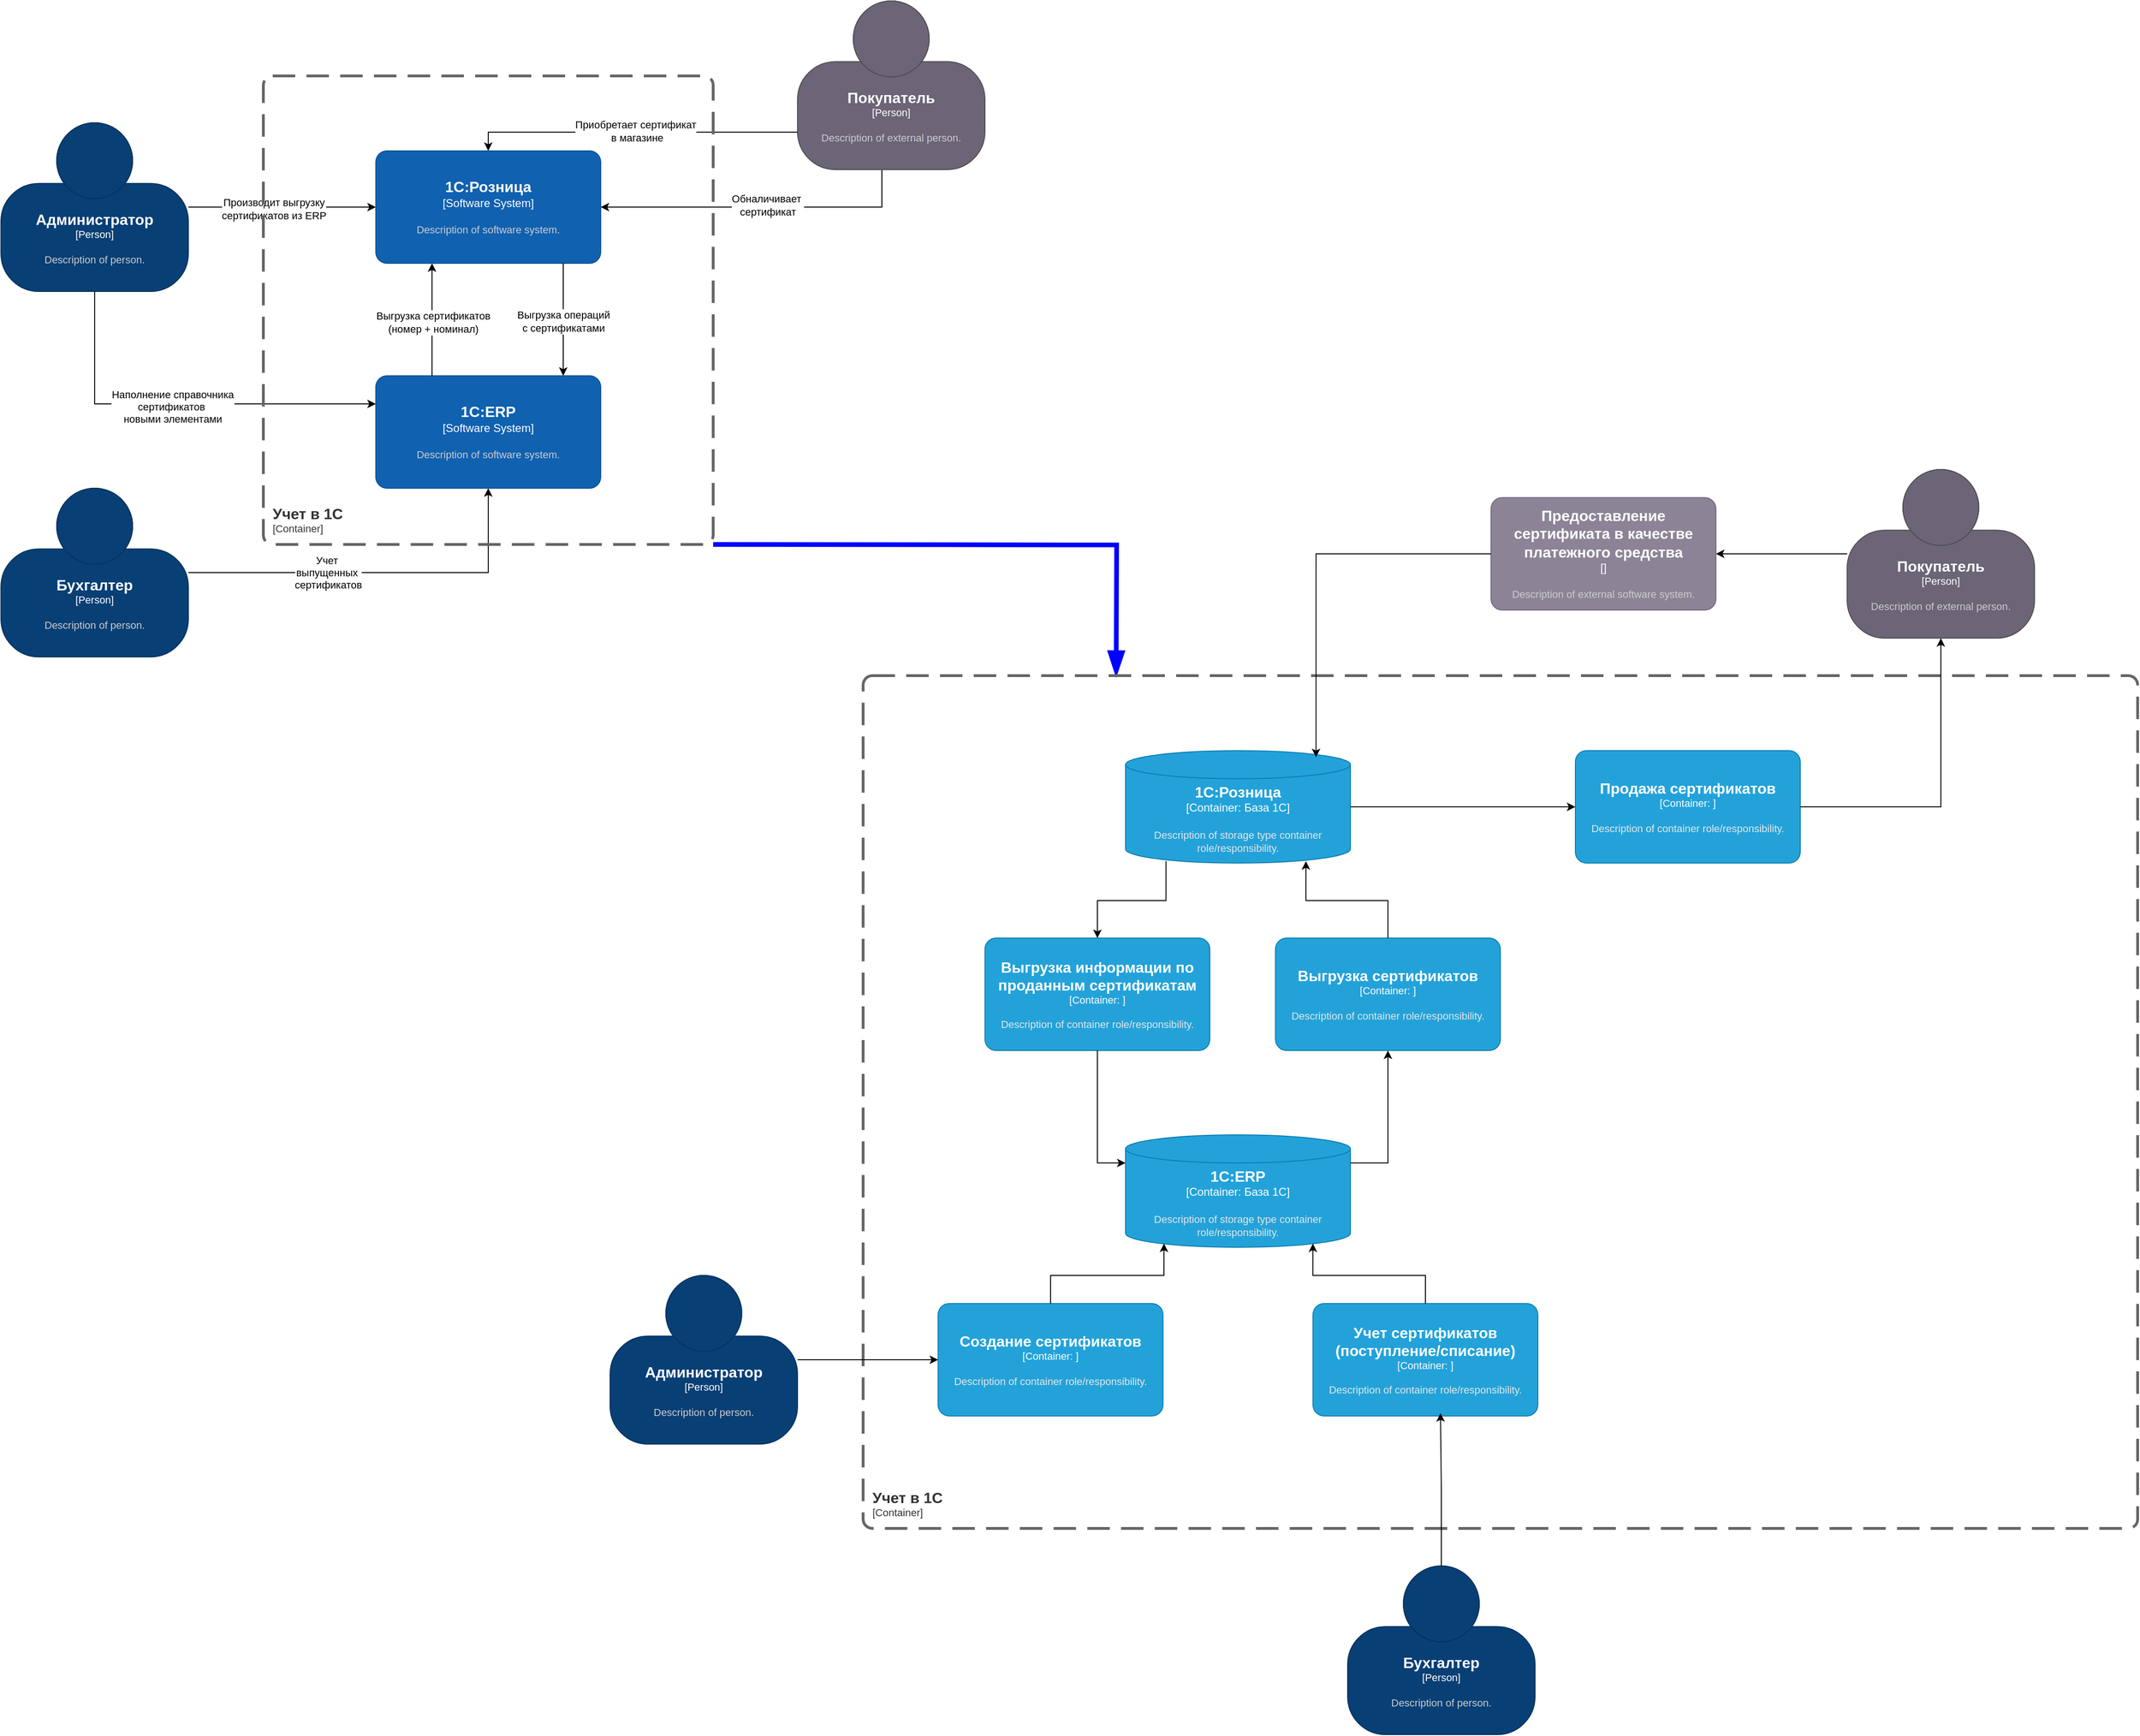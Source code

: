 <mxfile version="24.8.1">
  <diagram name="Страница — 1" id="Q_DUr8fWAKRmk2IDHI9I">
    <mxGraphModel dx="5284" dy="5393" grid="1" gridSize="10" guides="1" tooltips="1" connect="1" arrows="1" fold="1" page="1" pageScale="1" pageWidth="2339" pageHeight="3300" math="0" shadow="0">
      <root>
        <mxCell id="0" />
        <mxCell id="1" parent="0" />
        <mxCell id="X-m_Ey2xuM-SRaYZccoQ-12" style="edgeStyle=orthogonalEdgeStyle;rounded=0;orthogonalLoop=1;jettySize=auto;html=1;" edge="1" parent="1" source="X-m_Ey2xuM-SRaYZccoQ-3" target="X-m_Ey2xuM-SRaYZccoQ-6">
          <mxGeometry relative="1" as="geometry" />
        </mxCell>
        <mxCell id="X-m_Ey2xuM-SRaYZccoQ-13" value="Производит выгрузку&lt;div&gt;сертификатов из ERP&lt;/div&gt;" style="edgeLabel;html=1;align=center;verticalAlign=middle;resizable=0;points=[];" vertex="1" connectable="0" parent="X-m_Ey2xuM-SRaYZccoQ-12">
          <mxGeometry x="-0.09" y="-2" relative="1" as="geometry">
            <mxPoint as="offset" />
          </mxGeometry>
        </mxCell>
        <object placeholders="1" c4Name="Администратор" c4Type="Person" c4Description="Description of person." label="&lt;font style=&quot;font-size: 16px&quot;&gt;&lt;b&gt;%c4Name%&lt;/b&gt;&lt;/font&gt;&lt;div&gt;[%c4Type%]&lt;/div&gt;&lt;br&gt;&lt;div&gt;&lt;font style=&quot;font-size: 11px&quot;&gt;&lt;font color=&quot;#cccccc&quot;&gt;%c4Description%&lt;/font&gt;&lt;/div&gt;" id="X-m_Ey2xuM-SRaYZccoQ-3">
          <mxCell style="html=1;fontSize=11;dashed=0;whiteSpace=wrap;fillColor=#083F75;strokeColor=#06315C;fontColor=#ffffff;shape=mxgraph.c4.person2;align=center;metaEdit=1;points=[[0.5,0,0],[1,0.5,0],[1,0.75,0],[0.75,1,0],[0.5,1,0],[0.25,1,0],[0,0.75,0],[0,0.5,0]];resizable=0;" vertex="1" parent="1">
            <mxGeometry x="40" y="90" width="200" height="180" as="geometry" />
          </mxCell>
        </object>
        <mxCell id="X-m_Ey2xuM-SRaYZccoQ-14" style="edgeStyle=orthogonalEdgeStyle;rounded=0;orthogonalLoop=1;jettySize=auto;html=1;" edge="1" parent="1" source="X-m_Ey2xuM-SRaYZccoQ-4" target="X-m_Ey2xuM-SRaYZccoQ-7">
          <mxGeometry relative="1" as="geometry">
            <Array as="points">
              <mxPoint x="560" y="570" />
            </Array>
          </mxGeometry>
        </mxCell>
        <mxCell id="X-m_Ey2xuM-SRaYZccoQ-15" value="Учет&amp;nbsp;&lt;div&gt;выпущенных&amp;nbsp;&lt;/div&gt;&lt;div&gt;сертификатов&lt;/div&gt;" style="edgeLabel;html=1;align=center;verticalAlign=middle;resizable=0;points=[];" vertex="1" connectable="0" parent="X-m_Ey2xuM-SRaYZccoQ-14">
          <mxGeometry x="-0.274" relative="1" as="geometry">
            <mxPoint as="offset" />
          </mxGeometry>
        </mxCell>
        <object placeholders="1" c4Name="Бухгалтер" c4Type="Person" c4Description="Description of person." label="&lt;font style=&quot;font-size: 16px&quot;&gt;&lt;b&gt;%c4Name%&lt;/b&gt;&lt;/font&gt;&lt;div&gt;[%c4Type%]&lt;/div&gt;&lt;br&gt;&lt;div&gt;&lt;font style=&quot;font-size: 11px&quot;&gt;&lt;font color=&quot;#cccccc&quot;&gt;%c4Description%&lt;/font&gt;&lt;/div&gt;" id="X-m_Ey2xuM-SRaYZccoQ-4">
          <mxCell style="html=1;fontSize=11;dashed=0;whiteSpace=wrap;fillColor=#083F75;strokeColor=#06315C;fontColor=#ffffff;shape=mxgraph.c4.person2;align=center;metaEdit=1;points=[[0.5,0,0],[1,0.5,0],[1,0.75,0],[0.75,1,0],[0.5,1,0],[0.25,1,0],[0,0.75,0],[0,0.5,0]];resizable=0;" vertex="1" parent="1">
            <mxGeometry x="40" y="480" width="200" height="180" as="geometry" />
          </mxCell>
        </object>
        <mxCell id="X-m_Ey2xuM-SRaYZccoQ-23" style="edgeStyle=orthogonalEdgeStyle;rounded=0;orthogonalLoop=1;jettySize=auto;html=1;exitX=0.5;exitY=1;exitDx=0;exitDy=0;exitPerimeter=0;" edge="1" parent="1" source="X-m_Ey2xuM-SRaYZccoQ-5" target="X-m_Ey2xuM-SRaYZccoQ-6">
          <mxGeometry relative="1" as="geometry">
            <Array as="points">
              <mxPoint x="980" y="140" />
              <mxPoint x="980" y="180" />
            </Array>
          </mxGeometry>
        </mxCell>
        <mxCell id="X-m_Ey2xuM-SRaYZccoQ-24" value="Обналичивает&amp;nbsp;&lt;div&gt;сертификат&lt;/div&gt;" style="edgeLabel;html=1;align=center;verticalAlign=middle;resizable=0;points=[];" vertex="1" connectable="0" parent="X-m_Ey2xuM-SRaYZccoQ-23">
          <mxGeometry x="-0.013" y="-2" relative="1" as="geometry">
            <mxPoint as="offset" />
          </mxGeometry>
        </mxCell>
        <object placeholders="1" c4Name="Покупатель" c4Type="Person" c4Description="Description of external person." label="&lt;font style=&quot;font-size: 16px&quot;&gt;&lt;b&gt;%c4Name%&lt;/b&gt;&lt;/font&gt;&lt;div&gt;[%c4Type%]&lt;/div&gt;&lt;br&gt;&lt;div&gt;&lt;font style=&quot;font-size: 11px&quot;&gt;&lt;font color=&quot;#cccccc&quot;&gt;%c4Description%&lt;/font&gt;&lt;/div&gt;" id="X-m_Ey2xuM-SRaYZccoQ-5">
          <mxCell style="html=1;fontSize=11;dashed=0;whiteSpace=wrap;fillColor=#6C6477;strokeColor=#4D4D4D;fontColor=#ffffff;shape=mxgraph.c4.person2;align=center;metaEdit=1;points=[[0.5,0,0],[1,0.5,0],[1,0.75,0],[0.75,1,0],[0.5,1,0],[0.25,1,0],[0,0.75,0],[0,0.5,0]];resizable=0;" vertex="1" parent="1">
            <mxGeometry x="890" y="-40" width="200" height="180" as="geometry" />
          </mxCell>
        </object>
        <object placeholders="1" c4Name="1С:Розница" c4Type="Software System" c4Description="Description of software system." label="&lt;font style=&quot;font-size: 16px&quot;&gt;&lt;b&gt;%c4Name%&lt;/b&gt;&lt;/font&gt;&lt;div&gt;[%c4Type%]&lt;/div&gt;&lt;br&gt;&lt;div&gt;&lt;font style=&quot;font-size: 11px&quot;&gt;&lt;font color=&quot;#cccccc&quot;&gt;%c4Description%&lt;/font&gt;&lt;/div&gt;" id="X-m_Ey2xuM-SRaYZccoQ-6">
          <mxCell style="rounded=1;whiteSpace=wrap;html=1;labelBackgroundColor=none;fillColor=#1061B0;fontColor=#ffffff;align=center;arcSize=10;strokeColor=#0D5091;metaEdit=1;resizable=0;points=[[0.25,0,0],[0.5,0,0],[0.75,0,0],[1,0.25,0],[1,0.5,0],[1,0.75,0],[0.75,1,0],[0.5,1,0],[0.25,1,0],[0,0.75,0],[0,0.5,0],[0,0.25,0]];" vertex="1" parent="1">
            <mxGeometry x="440" y="120" width="240" height="120" as="geometry" />
          </mxCell>
        </object>
        <object placeholders="1" c4Name="1С:ERP" c4Type="Software System" c4Description="Description of software system." label="&lt;font style=&quot;font-size: 16px&quot;&gt;&lt;b&gt;%c4Name%&lt;/b&gt;&lt;/font&gt;&lt;div&gt;[%c4Type%]&lt;/div&gt;&lt;br&gt;&lt;div&gt;&lt;font style=&quot;font-size: 11px&quot;&gt;&lt;font color=&quot;#cccccc&quot;&gt;%c4Description%&lt;/font&gt;&lt;/div&gt;" id="X-m_Ey2xuM-SRaYZccoQ-7">
          <mxCell style="rounded=1;whiteSpace=wrap;html=1;labelBackgroundColor=none;fillColor=#1061B0;fontColor=#ffffff;align=center;arcSize=10;strokeColor=#0D5091;metaEdit=1;resizable=0;points=[[0.25,0,0],[0.5,0,0],[0.75,0,0],[1,0.25,0],[1,0.5,0],[1,0.75,0],[0.75,1,0],[0.5,1,0],[0.25,1,0],[0,0.75,0],[0,0.5,0],[0,0.25,0]];" vertex="1" parent="1">
            <mxGeometry x="440" y="360" width="240" height="120" as="geometry" />
          </mxCell>
        </object>
        <mxCell id="X-m_Ey2xuM-SRaYZccoQ-8" style="edgeStyle=orthogonalEdgeStyle;rounded=0;orthogonalLoop=1;jettySize=auto;html=1;movable=1;resizable=1;rotatable=1;deletable=1;editable=1;locked=0;connectable=1;" edge="1" parent="1" source="X-m_Ey2xuM-SRaYZccoQ-6">
          <mxGeometry relative="1" as="geometry">
            <mxPoint x="640" y="360" as="targetPoint" />
            <Array as="points">
              <mxPoint x="640" y="360" />
            </Array>
          </mxGeometry>
        </mxCell>
        <mxCell id="X-m_Ey2xuM-SRaYZccoQ-22" value="Выгрузка операций&lt;div&gt;с сертификатами&lt;/div&gt;" style="edgeLabel;html=1;align=center;verticalAlign=middle;resizable=0;points=[];" vertex="1" connectable="0" parent="X-m_Ey2xuM-SRaYZccoQ-8">
          <mxGeometry x="0.033" relative="1" as="geometry">
            <mxPoint as="offset" />
          </mxGeometry>
        </mxCell>
        <mxCell id="X-m_Ey2xuM-SRaYZccoQ-10" style="edgeStyle=orthogonalEdgeStyle;rounded=0;orthogonalLoop=1;jettySize=auto;html=1;" edge="1" parent="1" source="X-m_Ey2xuM-SRaYZccoQ-5">
          <mxGeometry relative="1" as="geometry">
            <mxPoint x="560" y="120" as="targetPoint" />
            <Array as="points">
              <mxPoint x="560" y="100" />
            </Array>
          </mxGeometry>
        </mxCell>
        <mxCell id="X-m_Ey2xuM-SRaYZccoQ-11" value="Приобретает сертификат&lt;div&gt;&amp;nbsp;в магазине&lt;/div&gt;" style="edgeLabel;html=1;align=center;verticalAlign=middle;resizable=0;points=[];" vertex="1" connectable="0" parent="X-m_Ey2xuM-SRaYZccoQ-10">
          <mxGeometry x="-0.01" y="-1" relative="1" as="geometry">
            <mxPoint as="offset" />
          </mxGeometry>
        </mxCell>
        <mxCell id="X-m_Ey2xuM-SRaYZccoQ-16" style="edgeStyle=orthogonalEdgeStyle;rounded=0;orthogonalLoop=1;jettySize=auto;html=1;entryX=0;entryY=0.25;entryDx=0;entryDy=0;entryPerimeter=0;" edge="1" parent="1" source="X-m_Ey2xuM-SRaYZccoQ-3" target="X-m_Ey2xuM-SRaYZccoQ-7">
          <mxGeometry relative="1" as="geometry">
            <Array as="points">
              <mxPoint x="140" y="390" />
            </Array>
          </mxGeometry>
        </mxCell>
        <mxCell id="X-m_Ey2xuM-SRaYZccoQ-26" value="Наполнение справочника&lt;div&gt;сертификатов&amp;nbsp;&lt;/div&gt;&lt;div&gt;новыми элементами&lt;/div&gt;" style="edgeLabel;html=1;align=center;verticalAlign=middle;resizable=0;points=[];" vertex="1" connectable="0" parent="X-m_Ey2xuM-SRaYZccoQ-16">
          <mxGeometry x="-0.036" y="-3" relative="1" as="geometry">
            <mxPoint as="offset" />
          </mxGeometry>
        </mxCell>
        <mxCell id="X-m_Ey2xuM-SRaYZccoQ-18" style="edgeStyle=orthogonalEdgeStyle;rounded=0;orthogonalLoop=1;jettySize=auto;html=1;exitX=0.25;exitY=0;exitDx=0;exitDy=0;exitPerimeter=0;entryX=0.25;entryY=1;entryDx=0;entryDy=0;entryPerimeter=0;" edge="1" parent="1" source="X-m_Ey2xuM-SRaYZccoQ-7" target="X-m_Ey2xuM-SRaYZccoQ-6">
          <mxGeometry relative="1" as="geometry" />
        </mxCell>
        <mxCell id="X-m_Ey2xuM-SRaYZccoQ-19" value="Выгрузка сертификатов&lt;div&gt;(номер + номинал)&lt;/div&gt;" style="edgeLabel;html=1;align=center;verticalAlign=middle;resizable=0;points=[];" vertex="1" connectable="0" parent="X-m_Ey2xuM-SRaYZccoQ-18">
          <mxGeometry x="-0.05" y="-1" relative="1" as="geometry">
            <mxPoint as="offset" />
          </mxGeometry>
        </mxCell>
        <object placeholders="1" c4Name="Учет в 1С" c4Type="ContainerScopeBoundary" c4Application="Container" label="&lt;font style=&quot;font-size: 16px&quot;&gt;&lt;b&gt;&lt;div style=&quot;text-align: left&quot;&gt;%c4Name%&lt;/div&gt;&lt;/b&gt;&lt;/font&gt;&lt;div style=&quot;text-align: left&quot;&gt;[%c4Application%]&lt;/div&gt;" id="X-m_Ey2xuM-SRaYZccoQ-30">
          <mxCell style="rounded=1;fontSize=11;whiteSpace=wrap;html=1;dashed=1;arcSize=20;fillColor=none;strokeColor=#666666;fontColor=#333333;labelBackgroundColor=none;align=left;verticalAlign=bottom;labelBorderColor=none;spacingTop=0;spacing=10;dashPattern=8 4;metaEdit=1;rotatable=0;perimeter=rectanglePerimeter;noLabel=0;labelPadding=0;allowArrows=0;connectable=0;expand=0;recursiveResize=0;editable=1;pointerEvents=0;absoluteArcSize=1;points=[[0.25,0,0],[0.5,0,0],[0.75,0,0],[1,0.25,0],[1,0.5,0],[1,0.75,0],[0.75,1,0],[0.5,1,0],[0.25,1,0],[0,0.75,0],[0,0.5,0],[0,0.25,0]];strokeWidth=3;" vertex="1" parent="1">
            <mxGeometry x="320" y="40" width="480" height="500" as="geometry" />
          </mxCell>
        </object>
        <object placeholders="1" c4Type="Relationship" id="X-m_Ey2xuM-SRaYZccoQ-32">
          <mxCell style="endArrow=blockThin;html=1;fontSize=10;fontColor=#404040;strokeWidth=5;endFill=1;strokeColor=#0000FF;elbow=vertical;metaEdit=1;endSize=14;startSize=14;jumpStyle=arc;jumpSize=16;rounded=0;edgeStyle=orthogonalEdgeStyle;fillColor=#dae8fc;" edge="1" parent="1">
            <mxGeometry width="240" relative="1" as="geometry">
              <mxPoint x="800" y="540" as="sourcePoint" />
              <mxPoint x="1230" y="680" as="targetPoint" />
            </mxGeometry>
          </mxCell>
        </object>
        <object placeholders="1" c4Name="1С:Розница" c4Type="Container" c4Technology="База 1С" c4Description="Description of storage type container role/responsibility." label="&lt;font style=&quot;font-size: 16px&quot;&gt;&lt;b&gt;%c4Name%&lt;/b&gt;&lt;/font&gt;&lt;div&gt;[%c4Type%:&amp;nbsp;%c4Technology%]&lt;/div&gt;&lt;br&gt;&lt;div&gt;&lt;font style=&quot;font-size: 11px&quot;&gt;&lt;font color=&quot;#E6E6E6&quot;&gt;%c4Description%&lt;/font&gt;&lt;/div&gt;" id="X-m_Ey2xuM-SRaYZccoQ-33">
          <mxCell style="shape=cylinder3;size=15;whiteSpace=wrap;html=1;boundedLbl=1;rounded=0;labelBackgroundColor=none;fillColor=#23A2D9;fontSize=12;fontColor=#ffffff;align=center;strokeColor=#0E7DAD;metaEdit=1;points=[[0.5,0,0],[1,0.25,0],[1,0.5,0],[1,0.75,0],[0.5,1,0],[0,0.75,0],[0,0.5,0],[0,0.25,0]];resizable=0;" vertex="1" parent="1">
            <mxGeometry x="1240" y="760" width="240" height="120" as="geometry" />
          </mxCell>
        </object>
        <object placeholders="1" c4Name="1С:ERP" c4Type="Container" c4Technology="База 1C" c4Description="Description of storage type container role/responsibility." label="&lt;font style=&quot;font-size: 16px&quot;&gt;&lt;b&gt;%c4Name%&lt;/b&gt;&lt;/font&gt;&lt;div&gt;[%c4Type%:&amp;nbsp;%c4Technology%]&lt;/div&gt;&lt;br&gt;&lt;div&gt;&lt;font style=&quot;font-size: 11px&quot;&gt;&lt;font color=&quot;#E6E6E6&quot;&gt;%c4Description%&lt;/font&gt;&lt;/div&gt;" id="X-m_Ey2xuM-SRaYZccoQ-34">
          <mxCell style="shape=cylinder3;size=15;whiteSpace=wrap;html=1;boundedLbl=1;rounded=0;labelBackgroundColor=none;fillColor=#23A2D9;fontSize=12;fontColor=#ffffff;align=center;strokeColor=#0E7DAD;metaEdit=1;points=[[0.5,0,0],[1,0.25,0],[1,0.5,0],[1,0.75,0],[0.5,1,0],[0,0.75,0],[0,0.5,0],[0,0.25,0]];resizable=0;" vertex="1" parent="1">
            <mxGeometry x="1240" y="1170" width="240" height="120" as="geometry" />
          </mxCell>
        </object>
        <mxCell id="X-m_Ey2xuM-SRaYZccoQ-35" style="edgeStyle=orthogonalEdgeStyle;rounded=0;orthogonalLoop=1;jettySize=auto;html=1;entryX=0.5;entryY=1;entryDx=0;entryDy=0;entryPerimeter=0;exitX=1;exitY=0.25;exitDx=0;exitDy=0;exitPerimeter=0;" edge="1" parent="1" source="X-m_Ey2xuM-SRaYZccoQ-34" target="X-m_Ey2xuM-SRaYZccoQ-37">
          <mxGeometry relative="1" as="geometry" />
        </mxCell>
        <object placeholders="1" c4Name="Учет в 1С" c4Type="ContainerScopeBoundary" c4Application="Container" label="&lt;font style=&quot;font-size: 16px&quot;&gt;&lt;b&gt;&lt;div style=&quot;text-align: left&quot;&gt;%c4Name%&lt;/div&gt;&lt;/b&gt;&lt;/font&gt;&lt;div style=&quot;text-align: left&quot;&gt;[%c4Application%]&lt;/div&gt;" id="X-m_Ey2xuM-SRaYZccoQ-36">
          <mxCell style="rounded=1;fontSize=11;whiteSpace=wrap;html=1;dashed=1;arcSize=20;fillColor=none;strokeColor=#666666;fontColor=#333333;labelBackgroundColor=none;align=left;verticalAlign=bottom;labelBorderColor=none;spacingTop=0;spacing=10;dashPattern=8 4;metaEdit=1;rotatable=0;perimeter=rectanglePerimeter;noLabel=0;labelPadding=0;allowArrows=0;connectable=0;expand=0;recursiveResize=0;editable=1;pointerEvents=0;absoluteArcSize=1;points=[[0.25,0,0],[0.5,0,0],[0.75,0,0],[1,0.25,0],[1,0.5,0],[1,0.75,0],[0.75,1,0],[0.5,1,0],[0.25,1,0],[0,0.75,0],[0,0.5,0],[0,0.25,0]];strokeWidth=3;" vertex="1" parent="1">
            <mxGeometry x="960" y="680" width="1360" height="910" as="geometry" />
          </mxCell>
        </object>
        <object placeholders="1" c4Name="Выгрузка сертификатов" c4Type="Container" c4Technology="" c4Description="Description of container role/responsibility." label="&lt;font style=&quot;font-size: 16px&quot;&gt;&lt;b&gt;%c4Name%&lt;/b&gt;&lt;/font&gt;&lt;div&gt;[%c4Type%: %c4Technology%]&lt;/div&gt;&lt;br&gt;&lt;div&gt;&lt;font style=&quot;font-size: 11px&quot;&gt;&lt;font color=&quot;#E6E6E6&quot;&gt;%c4Description%&lt;/font&gt;&lt;/div&gt;" id="X-m_Ey2xuM-SRaYZccoQ-37">
          <mxCell style="rounded=1;whiteSpace=wrap;html=1;fontSize=11;labelBackgroundColor=none;fillColor=#23A2D9;fontColor=#ffffff;align=center;arcSize=10;strokeColor=#0E7DAD;metaEdit=1;resizable=0;points=[[0.25,0,0],[0.5,0,0],[0.75,0,0],[1,0.25,0],[1,0.5,0],[1,0.75,0],[0.75,1,0],[0.5,1,0],[0.25,1,0],[0,0.75,0],[0,0.5,0],[0,0.25,0]];" vertex="1" parent="1">
            <mxGeometry x="1400" y="960" width="240" height="120" as="geometry" />
          </mxCell>
        </object>
        <object placeholders="1" c4Name="Создание сертификатов" c4Type="Container" c4Technology="" c4Description="Description of container role/responsibility." label="&lt;font style=&quot;font-size: 16px&quot;&gt;&lt;b&gt;%c4Name%&lt;/b&gt;&lt;/font&gt;&lt;div&gt;[%c4Type%: %c4Technology%]&lt;/div&gt;&lt;br&gt;&lt;div&gt;&lt;font style=&quot;font-size: 11px&quot;&gt;&lt;font color=&quot;#E6E6E6&quot;&gt;%c4Description%&lt;/font&gt;&lt;/div&gt;" id="X-m_Ey2xuM-SRaYZccoQ-38">
          <mxCell style="rounded=1;whiteSpace=wrap;html=1;fontSize=11;labelBackgroundColor=none;fillColor=#23A2D9;fontColor=#ffffff;align=center;arcSize=10;strokeColor=#0E7DAD;metaEdit=1;resizable=0;points=[[0.25,0,0],[0.5,0,0],[0.75,0,0],[1,0.25,0],[1,0.5,0],[1,0.75,0],[0.75,1,0],[0.5,1,0],[0.25,1,0],[0,0.75,0],[0,0.5,0],[0,0.25,0]];" vertex="1" parent="1">
            <mxGeometry x="1040" y="1350" width="240" height="120" as="geometry" />
          </mxCell>
        </object>
        <mxCell id="X-m_Ey2xuM-SRaYZccoQ-39" style="edgeStyle=orthogonalEdgeStyle;rounded=0;orthogonalLoop=1;jettySize=auto;html=1;entryX=0.171;entryY=0.967;entryDx=0;entryDy=0;entryPerimeter=0;exitX=0.5;exitY=0;exitDx=0;exitDy=0;exitPerimeter=0;" edge="1" parent="1" source="X-m_Ey2xuM-SRaYZccoQ-38" target="X-m_Ey2xuM-SRaYZccoQ-34">
          <mxGeometry relative="1" as="geometry" />
        </mxCell>
        <object placeholders="1" c4Name="Учет сертификатов (поступление/списание)" c4Type="Container" c4Technology="" c4Description="Description of container role/responsibility." label="&lt;font style=&quot;font-size: 16px&quot;&gt;&lt;b&gt;%c4Name%&lt;/b&gt;&lt;/font&gt;&lt;div&gt;[%c4Type%: %c4Technology%]&lt;/div&gt;&lt;br&gt;&lt;div&gt;&lt;font style=&quot;font-size: 11px&quot;&gt;&lt;font color=&quot;#E6E6E6&quot;&gt;%c4Description%&lt;/font&gt;&lt;/div&gt;" id="X-m_Ey2xuM-SRaYZccoQ-41">
          <mxCell style="rounded=1;whiteSpace=wrap;html=1;fontSize=11;labelBackgroundColor=none;fillColor=#23A2D9;fontColor=#ffffff;align=center;arcSize=10;strokeColor=#0E7DAD;metaEdit=1;resizable=0;points=[[0.25,0,0],[0.5,0,0],[0.75,0,0],[1,0.25,0],[1,0.5,0],[1,0.75,0],[0.75,1,0],[0.5,1,0],[0.25,1,0],[0,0.75,0],[0,0.5,0],[0,0.25,0]];" vertex="1" parent="1">
            <mxGeometry x="1440" y="1350" width="240" height="120" as="geometry" />
          </mxCell>
        </object>
        <mxCell id="X-m_Ey2xuM-SRaYZccoQ-42" style="edgeStyle=orthogonalEdgeStyle;rounded=0;orthogonalLoop=1;jettySize=auto;html=1;entryX=0.833;entryY=0.967;entryDx=0;entryDy=0;entryPerimeter=0;" edge="1" parent="1" source="X-m_Ey2xuM-SRaYZccoQ-41" target="X-m_Ey2xuM-SRaYZccoQ-34">
          <mxGeometry relative="1" as="geometry">
            <Array as="points">
              <mxPoint x="1560" y="1320" />
              <mxPoint x="1440" y="1320" />
            </Array>
          </mxGeometry>
        </mxCell>
        <object placeholders="1" c4Name="Бухгалтер" c4Type="Person" c4Description="Description of person." label="&lt;font style=&quot;font-size: 16px&quot;&gt;&lt;b&gt;%c4Name%&lt;/b&gt;&lt;/font&gt;&lt;div&gt;[%c4Type%]&lt;/div&gt;&lt;br&gt;&lt;div&gt;&lt;font style=&quot;font-size: 11px&quot;&gt;&lt;font color=&quot;#cccccc&quot;&gt;%c4Description%&lt;/font&gt;&lt;/div&gt;" id="X-m_Ey2xuM-SRaYZccoQ-43">
          <mxCell style="html=1;fontSize=11;dashed=0;whiteSpace=wrap;fillColor=#083F75;strokeColor=#06315C;fontColor=#ffffff;shape=mxgraph.c4.person2;align=center;metaEdit=1;points=[[0.5,0,0],[1,0.5,0],[1,0.75,0],[0.75,1,0],[0.5,1,0],[0.25,1,0],[0,0.75,0],[0,0.5,0]];resizable=0;" vertex="1" parent="1">
            <mxGeometry x="1477" y="1630" width="200" height="180" as="geometry" />
          </mxCell>
        </object>
        <mxCell id="X-m_Ey2xuM-SRaYZccoQ-44" style="edgeStyle=orthogonalEdgeStyle;rounded=0;orthogonalLoop=1;jettySize=auto;html=1;entryX=0.567;entryY=0.975;entryDx=0;entryDy=0;entryPerimeter=0;" edge="1" parent="1" source="X-m_Ey2xuM-SRaYZccoQ-43" target="X-m_Ey2xuM-SRaYZccoQ-41">
          <mxGeometry relative="1" as="geometry" />
        </mxCell>
        <mxCell id="X-m_Ey2xuM-SRaYZccoQ-45" style="edgeStyle=orthogonalEdgeStyle;rounded=0;orthogonalLoop=1;jettySize=auto;html=1;entryX=0.802;entryY=0.983;entryDx=0;entryDy=0;entryPerimeter=0;" edge="1" parent="1" source="X-m_Ey2xuM-SRaYZccoQ-37" target="X-m_Ey2xuM-SRaYZccoQ-33">
          <mxGeometry relative="1" as="geometry" />
        </mxCell>
        <object placeholders="1" c4Name="Выгрузка информации по проданным сертификатам" c4Type="Container" c4Technology="" c4Description="Description of container role/responsibility." label="&lt;font style=&quot;font-size: 16px&quot;&gt;&lt;b&gt;%c4Name%&lt;/b&gt;&lt;/font&gt;&lt;div&gt;[%c4Type%: %c4Technology%]&lt;/div&gt;&lt;br&gt;&lt;div&gt;&lt;font style=&quot;font-size: 11px&quot;&gt;&lt;font color=&quot;#E6E6E6&quot;&gt;%c4Description%&lt;/font&gt;&lt;/div&gt;" id="X-m_Ey2xuM-SRaYZccoQ-46">
          <mxCell style="rounded=1;whiteSpace=wrap;html=1;fontSize=11;labelBackgroundColor=none;fillColor=#23A2D9;fontColor=#ffffff;align=center;arcSize=10;strokeColor=#0E7DAD;metaEdit=1;resizable=0;points=[[0.25,0,0],[0.5,0,0],[0.75,0,0],[1,0.25,0],[1,0.5,0],[1,0.75,0],[0.75,1,0],[0.5,1,0],[0.25,1,0],[0,0.75,0],[0,0.5,0],[0,0.25,0]];" vertex="1" parent="1">
            <mxGeometry x="1090" y="960" width="240" height="120" as="geometry" />
          </mxCell>
        </object>
        <mxCell id="X-m_Ey2xuM-SRaYZccoQ-47" style="edgeStyle=orthogonalEdgeStyle;rounded=0;orthogonalLoop=1;jettySize=auto;html=1;entryX=0.5;entryY=0;entryDx=0;entryDy=0;entryPerimeter=0;exitX=0.18;exitY=0.983;exitDx=0;exitDy=0;exitPerimeter=0;" edge="1" parent="1" source="X-m_Ey2xuM-SRaYZccoQ-33" target="X-m_Ey2xuM-SRaYZccoQ-46">
          <mxGeometry relative="1" as="geometry" />
        </mxCell>
        <mxCell id="X-m_Ey2xuM-SRaYZccoQ-48" style="edgeStyle=orthogonalEdgeStyle;rounded=0;orthogonalLoop=1;jettySize=auto;html=1;entryX=0;entryY=0.25;entryDx=0;entryDy=0;entryPerimeter=0;" edge="1" parent="1" source="X-m_Ey2xuM-SRaYZccoQ-46" target="X-m_Ey2xuM-SRaYZccoQ-34">
          <mxGeometry relative="1" as="geometry" />
        </mxCell>
        <object placeholders="1" c4Name="Администратор" c4Type="Person" c4Description="Description of person." label="&lt;font style=&quot;font-size: 16px&quot;&gt;&lt;b&gt;%c4Name%&lt;/b&gt;&lt;/font&gt;&lt;div&gt;[%c4Type%]&lt;/div&gt;&lt;br&gt;&lt;div&gt;&lt;font style=&quot;font-size: 11px&quot;&gt;&lt;font color=&quot;#cccccc&quot;&gt;%c4Description%&lt;/font&gt;&lt;/div&gt;" id="X-m_Ey2xuM-SRaYZccoQ-49">
          <mxCell style="html=1;fontSize=11;dashed=0;whiteSpace=wrap;fillColor=#083F75;strokeColor=#06315C;fontColor=#ffffff;shape=mxgraph.c4.person2;align=center;metaEdit=1;points=[[0.5,0,0],[1,0.5,0],[1,0.75,0],[0.75,1,0],[0.5,1,0],[0.25,1,0],[0,0.75,0],[0,0.5,0]];resizable=0;" vertex="1" parent="1">
            <mxGeometry x="690" y="1320" width="200" height="180" as="geometry" />
          </mxCell>
        </object>
        <mxCell id="X-m_Ey2xuM-SRaYZccoQ-50" style="edgeStyle=orthogonalEdgeStyle;rounded=0;orthogonalLoop=1;jettySize=auto;html=1;entryX=0;entryY=0.5;entryDx=0;entryDy=0;entryPerimeter=0;" edge="1" parent="1" source="X-m_Ey2xuM-SRaYZccoQ-49" target="X-m_Ey2xuM-SRaYZccoQ-38">
          <mxGeometry relative="1" as="geometry" />
        </mxCell>
        <object placeholders="1" c4Name="Покупатель" c4Type="Person" c4Description="Description of external person." label="&lt;font style=&quot;font-size: 16px&quot;&gt;&lt;b&gt;%c4Name%&lt;/b&gt;&lt;/font&gt;&lt;div&gt;[%c4Type%]&lt;/div&gt;&lt;br&gt;&lt;div&gt;&lt;font style=&quot;font-size: 11px&quot;&gt;&lt;font color=&quot;#cccccc&quot;&gt;%c4Description%&lt;/font&gt;&lt;/div&gt;" id="X-m_Ey2xuM-SRaYZccoQ-51">
          <mxCell style="html=1;fontSize=11;dashed=0;whiteSpace=wrap;fillColor=#6C6477;strokeColor=#4D4D4D;fontColor=#ffffff;shape=mxgraph.c4.person2;align=center;metaEdit=1;points=[[0.5,0,0],[1,0.5,0],[1,0.75,0],[0.75,1,0],[0.5,1,0],[0.25,1,0],[0,0.75,0],[0,0.5,0]];resizable=0;" vertex="1" parent="1">
            <mxGeometry x="2010" y="460" width="200" height="180" as="geometry" />
          </mxCell>
        </object>
        <object placeholders="1" c4Name="Продажа сертификатов" c4Type="Container" c4Technology="" c4Description="Description of container role/responsibility." label="&lt;font style=&quot;font-size: 16px&quot;&gt;&lt;b&gt;%c4Name%&lt;/b&gt;&lt;/font&gt;&lt;div&gt;[%c4Type%: %c4Technology%]&lt;/div&gt;&lt;br&gt;&lt;div&gt;&lt;font style=&quot;font-size: 11px&quot;&gt;&lt;font color=&quot;#E6E6E6&quot;&gt;%c4Description%&lt;/font&gt;&lt;/div&gt;" id="X-m_Ey2xuM-SRaYZccoQ-54">
          <mxCell style="rounded=1;whiteSpace=wrap;html=1;fontSize=11;labelBackgroundColor=none;fillColor=#23A2D9;fontColor=#ffffff;align=center;arcSize=10;strokeColor=#0E7DAD;metaEdit=1;resizable=0;points=[[0.25,0,0],[0.5,0,0],[0.75,0,0],[1,0.25,0],[1,0.5,0],[1,0.75,0],[0.75,1,0],[0.5,1,0],[0.25,1,0],[0,0.75,0],[0,0.5,0],[0,0.25,0]];" vertex="1" parent="1">
            <mxGeometry x="1720" y="760" width="240" height="120" as="geometry" />
          </mxCell>
        </object>
        <mxCell id="X-m_Ey2xuM-SRaYZccoQ-55" style="edgeStyle=orthogonalEdgeStyle;rounded=0;orthogonalLoop=1;jettySize=auto;html=1;exitX=1;exitY=0.5;exitDx=0;exitDy=0;exitPerimeter=0;entryX=0;entryY=0.5;entryDx=0;entryDy=0;entryPerimeter=0;" edge="1" parent="1" source="X-m_Ey2xuM-SRaYZccoQ-33" target="X-m_Ey2xuM-SRaYZccoQ-54">
          <mxGeometry relative="1" as="geometry" />
        </mxCell>
        <mxCell id="X-m_Ey2xuM-SRaYZccoQ-57" style="edgeStyle=orthogonalEdgeStyle;rounded=0;orthogonalLoop=1;jettySize=auto;html=1;entryX=0.5;entryY=1;entryDx=0;entryDy=0;entryPerimeter=0;" edge="1" parent="1" source="X-m_Ey2xuM-SRaYZccoQ-54" target="X-m_Ey2xuM-SRaYZccoQ-51">
          <mxGeometry relative="1" as="geometry" />
        </mxCell>
        <object placeholders="1" c4Name="Предоставление сертификата в качестве платежного средства" c4Type="" c4Description="Description of external software system." label="&lt;font style=&quot;font-size: 16px&quot;&gt;&lt;b&gt;%c4Name%&lt;/b&gt;&lt;/font&gt;&lt;div&gt;[%c4Type%]&lt;/div&gt;&lt;br&gt;&lt;div&gt;&lt;font style=&quot;font-size: 11px&quot;&gt;&lt;font color=&quot;#cccccc&quot;&gt;%c4Description%&lt;/font&gt;&lt;/div&gt;" id="X-m_Ey2xuM-SRaYZccoQ-59">
          <mxCell style="rounded=1;whiteSpace=wrap;html=1;labelBackgroundColor=none;fillColor=#8C8496;fontColor=#ffffff;align=center;arcSize=10;strokeColor=#736782;metaEdit=1;resizable=0;points=[[0.25,0,0],[0.5,0,0],[0.75,0,0],[1,0.25,0],[1,0.5,0],[1,0.75,0],[0.75,1,0],[0.5,1,0],[0.25,1,0],[0,0.75,0],[0,0.5,0],[0,0.25,0]];" vertex="1" parent="1">
            <mxGeometry x="1630" y="490" width="240" height="120" as="geometry" />
          </mxCell>
        </object>
        <mxCell id="X-m_Ey2xuM-SRaYZccoQ-60" style="edgeStyle=orthogonalEdgeStyle;rounded=0;orthogonalLoop=1;jettySize=auto;html=1;entryX=1;entryY=0.5;entryDx=0;entryDy=0;entryPerimeter=0;" edge="1" parent="1" source="X-m_Ey2xuM-SRaYZccoQ-51" target="X-m_Ey2xuM-SRaYZccoQ-59">
          <mxGeometry relative="1" as="geometry" />
        </mxCell>
        <mxCell id="X-m_Ey2xuM-SRaYZccoQ-61" style="edgeStyle=orthogonalEdgeStyle;rounded=0;orthogonalLoop=1;jettySize=auto;html=1;entryX=0.847;entryY=0.058;entryDx=0;entryDy=0;entryPerimeter=0;" edge="1" parent="1" source="X-m_Ey2xuM-SRaYZccoQ-59" target="X-m_Ey2xuM-SRaYZccoQ-33">
          <mxGeometry relative="1" as="geometry" />
        </mxCell>
      </root>
    </mxGraphModel>
  </diagram>
</mxfile>
